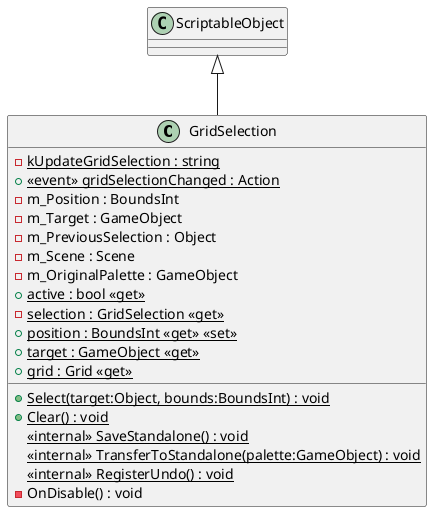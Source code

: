 @startuml
class GridSelection {
    - {static} kUpdateGridSelection : string
    + {static}  <<event>> gridSelectionChanged : Action 
    - m_Position : BoundsInt
    - m_Target : GameObject
    - m_PreviousSelection : Object
    - m_Scene : Scene
    - m_OriginalPalette : GameObject
    + {static} active : bool <<get>>
    - {static} selection : GridSelection <<get>>
    + {static} position : BoundsInt <<get>> <<set>>
    + {static} target : GameObject <<get>>
    + {static} grid : Grid <<get>>
    + {static} Select(target:Object, bounds:BoundsInt) : void
    + {static} Clear() : void
    <<internal>> {static} SaveStandalone() : void
    <<internal>> {static} TransferToStandalone(palette:GameObject) : void
    <<internal>> {static} RegisterUndo() : void
    - OnDisable() : void
}
ScriptableObject <|-- GridSelection
@enduml
